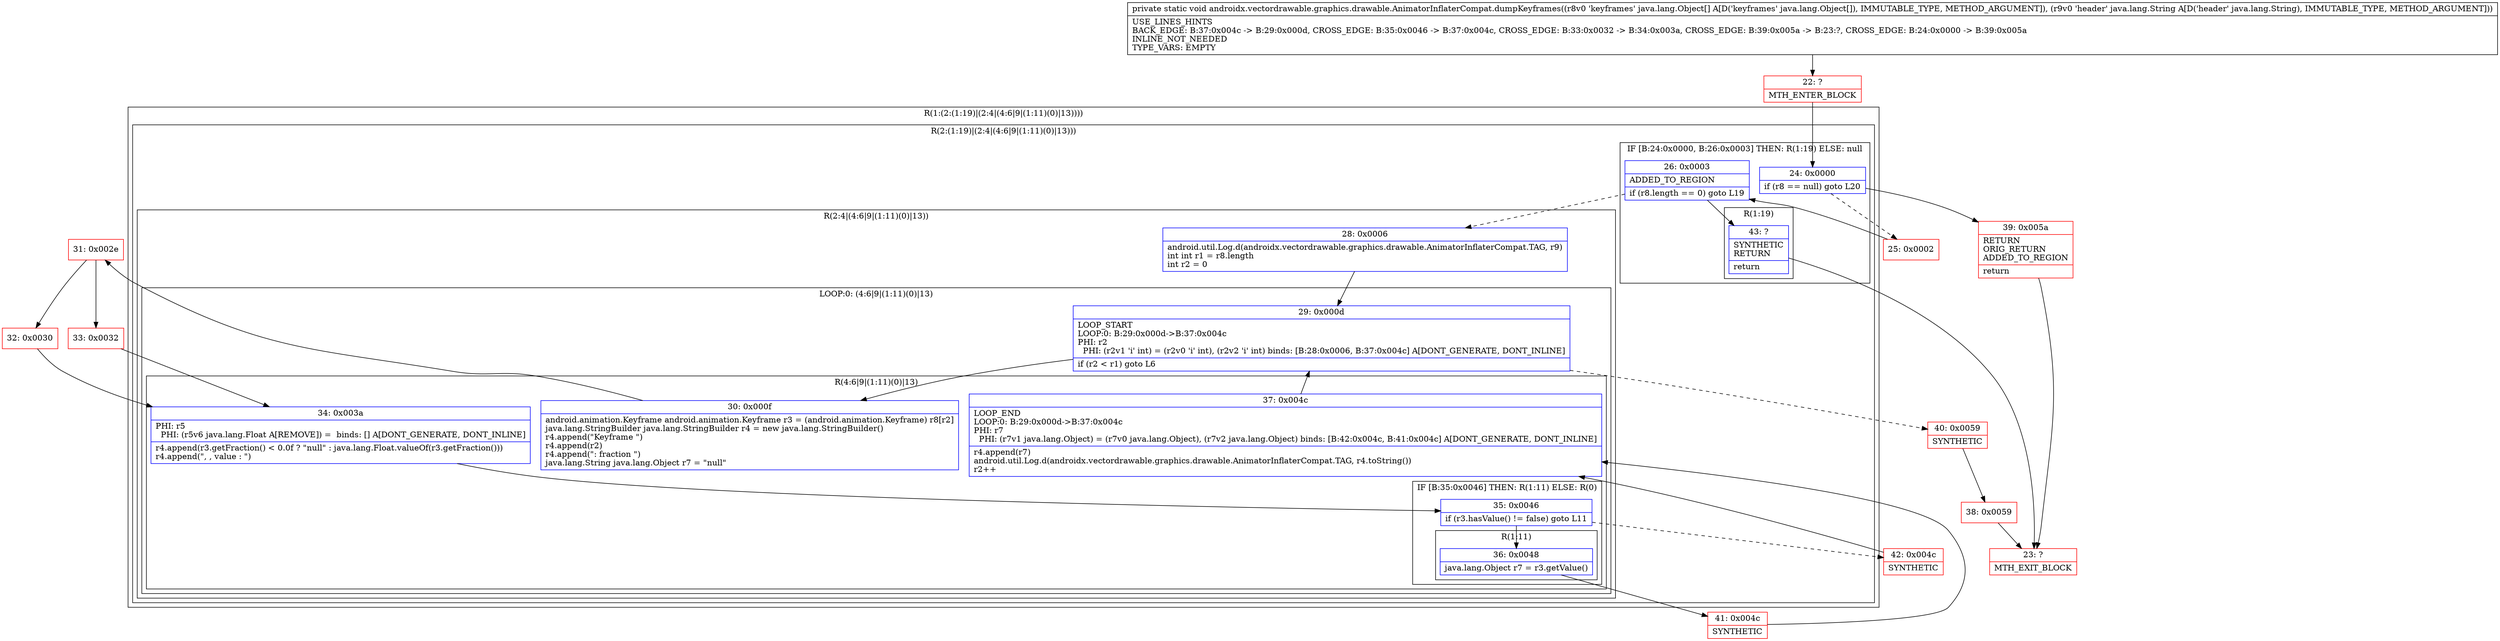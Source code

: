 digraph "CFG forandroidx.vectordrawable.graphics.drawable.AnimatorInflaterCompat.dumpKeyframes([Ljava\/lang\/Object;Ljava\/lang\/String;)V" {
subgraph cluster_Region_838036410 {
label = "R(1:(2:(1:19)|(2:4|(4:6|9|(1:11)(0)|13))))";
node [shape=record,color=blue];
subgraph cluster_Region_1569920358 {
label = "R(2:(1:19)|(2:4|(4:6|9|(1:11)(0)|13)))";
node [shape=record,color=blue];
subgraph cluster_IfRegion_134915968 {
label = "IF [B:24:0x0000, B:26:0x0003] THEN: R(1:19) ELSE: null";
node [shape=record,color=blue];
Node_24 [shape=record,label="{24\:\ 0x0000|if (r8 == null) goto L20\l}"];
Node_26 [shape=record,label="{26\:\ 0x0003|ADDED_TO_REGION\l|if (r8.length == 0) goto L19\l}"];
subgraph cluster_Region_1173219335 {
label = "R(1:19)";
node [shape=record,color=blue];
Node_43 [shape=record,label="{43\:\ ?|SYNTHETIC\lRETURN\l|return\l}"];
}
}
subgraph cluster_Region_1832825039 {
label = "R(2:4|(4:6|9|(1:11)(0)|13))";
node [shape=record,color=blue];
Node_28 [shape=record,label="{28\:\ 0x0006|android.util.Log.d(androidx.vectordrawable.graphics.drawable.AnimatorInflaterCompat.TAG, r9)\lint int r1 = r8.length\lint r2 = 0\l}"];
subgraph cluster_LoopRegion_156603810 {
label = "LOOP:0: (4:6|9|(1:11)(0)|13)";
node [shape=record,color=blue];
Node_29 [shape=record,label="{29\:\ 0x000d|LOOP_START\lLOOP:0: B:29:0x000d\-\>B:37:0x004c\lPHI: r2 \l  PHI: (r2v1 'i' int) = (r2v0 'i' int), (r2v2 'i' int) binds: [B:28:0x0006, B:37:0x004c] A[DONT_GENERATE, DONT_INLINE]\l|if (r2 \< r1) goto L6\l}"];
subgraph cluster_Region_934029142 {
label = "R(4:6|9|(1:11)(0)|13)";
node [shape=record,color=blue];
Node_30 [shape=record,label="{30\:\ 0x000f|android.animation.Keyframe android.animation.Keyframe r3 = (android.animation.Keyframe) r8[r2]\ljava.lang.StringBuilder java.lang.StringBuilder r4 = new java.lang.StringBuilder()\lr4.append(\"Keyframe \")\lr4.append(r2)\lr4.append(\": fraction \")\ljava.lang.String java.lang.Object r7 = \"null\"\l}"];
Node_34 [shape=record,label="{34\:\ 0x003a|PHI: r5 \l  PHI: (r5v6 java.lang.Float A[REMOVE]) =  binds: [] A[DONT_GENERATE, DONT_INLINE]\l|r4.append(r3.getFraction() \< 0.0f ? \"null\" : java.lang.Float.valueOf(r3.getFraction()))\lr4.append(\", , value : \")\l}"];
subgraph cluster_IfRegion_224526498 {
label = "IF [B:35:0x0046] THEN: R(1:11) ELSE: R(0)";
node [shape=record,color=blue];
Node_35 [shape=record,label="{35\:\ 0x0046|if (r3.hasValue() != false) goto L11\l}"];
subgraph cluster_Region_356675849 {
label = "R(1:11)";
node [shape=record,color=blue];
Node_36 [shape=record,label="{36\:\ 0x0048|java.lang.Object r7 = r3.getValue()\l}"];
}
subgraph cluster_Region_1869215163 {
label = "R(0)";
node [shape=record,color=blue];
}
}
Node_37 [shape=record,label="{37\:\ 0x004c|LOOP_END\lLOOP:0: B:29:0x000d\-\>B:37:0x004c\lPHI: r7 \l  PHI: (r7v1 java.lang.Object) = (r7v0 java.lang.Object), (r7v2 java.lang.Object) binds: [B:42:0x004c, B:41:0x004c] A[DONT_GENERATE, DONT_INLINE]\l|r4.append(r7)\landroid.util.Log.d(androidx.vectordrawable.graphics.drawable.AnimatorInflaterCompat.TAG, r4.toString())\lr2++\l}"];
}
}
}
}
}
Node_22 [shape=record,color=red,label="{22\:\ ?|MTH_ENTER_BLOCK\l}"];
Node_25 [shape=record,color=red,label="{25\:\ 0x0002}"];
Node_31 [shape=record,color=red,label="{31\:\ 0x002e}"];
Node_32 [shape=record,color=red,label="{32\:\ 0x0030}"];
Node_41 [shape=record,color=red,label="{41\:\ 0x004c|SYNTHETIC\l}"];
Node_42 [shape=record,color=red,label="{42\:\ 0x004c|SYNTHETIC\l}"];
Node_33 [shape=record,color=red,label="{33\:\ 0x0032}"];
Node_40 [shape=record,color=red,label="{40\:\ 0x0059|SYNTHETIC\l}"];
Node_38 [shape=record,color=red,label="{38\:\ 0x0059}"];
Node_23 [shape=record,color=red,label="{23\:\ ?|MTH_EXIT_BLOCK\l}"];
Node_39 [shape=record,color=red,label="{39\:\ 0x005a|RETURN\lORIG_RETURN\lADDED_TO_REGION\l|return\l}"];
MethodNode[shape=record,label="{private static void androidx.vectordrawable.graphics.drawable.AnimatorInflaterCompat.dumpKeyframes((r8v0 'keyframes' java.lang.Object[] A[D('keyframes' java.lang.Object[]), IMMUTABLE_TYPE, METHOD_ARGUMENT]), (r9v0 'header' java.lang.String A[D('header' java.lang.String), IMMUTABLE_TYPE, METHOD_ARGUMENT]))  | USE_LINES_HINTS\lBACK_EDGE: B:37:0x004c \-\> B:29:0x000d, CROSS_EDGE: B:35:0x0046 \-\> B:37:0x004c, CROSS_EDGE: B:33:0x0032 \-\> B:34:0x003a, CROSS_EDGE: B:39:0x005a \-\> B:23:?, CROSS_EDGE: B:24:0x0000 \-\> B:39:0x005a\lINLINE_NOT_NEEDED\lTYPE_VARS: EMPTY\l}"];
MethodNode -> Node_22;Node_24 -> Node_25[style=dashed];
Node_24 -> Node_39;
Node_26 -> Node_28[style=dashed];
Node_26 -> Node_43;
Node_43 -> Node_23;
Node_28 -> Node_29;
Node_29 -> Node_30;
Node_29 -> Node_40[style=dashed];
Node_30 -> Node_31;
Node_34 -> Node_35;
Node_35 -> Node_36;
Node_35 -> Node_42[style=dashed];
Node_36 -> Node_41;
Node_37 -> Node_29;
Node_22 -> Node_24;
Node_25 -> Node_26;
Node_31 -> Node_32;
Node_31 -> Node_33;
Node_32 -> Node_34;
Node_41 -> Node_37;
Node_42 -> Node_37;
Node_33 -> Node_34;
Node_40 -> Node_38;
Node_38 -> Node_23;
Node_39 -> Node_23;
}

